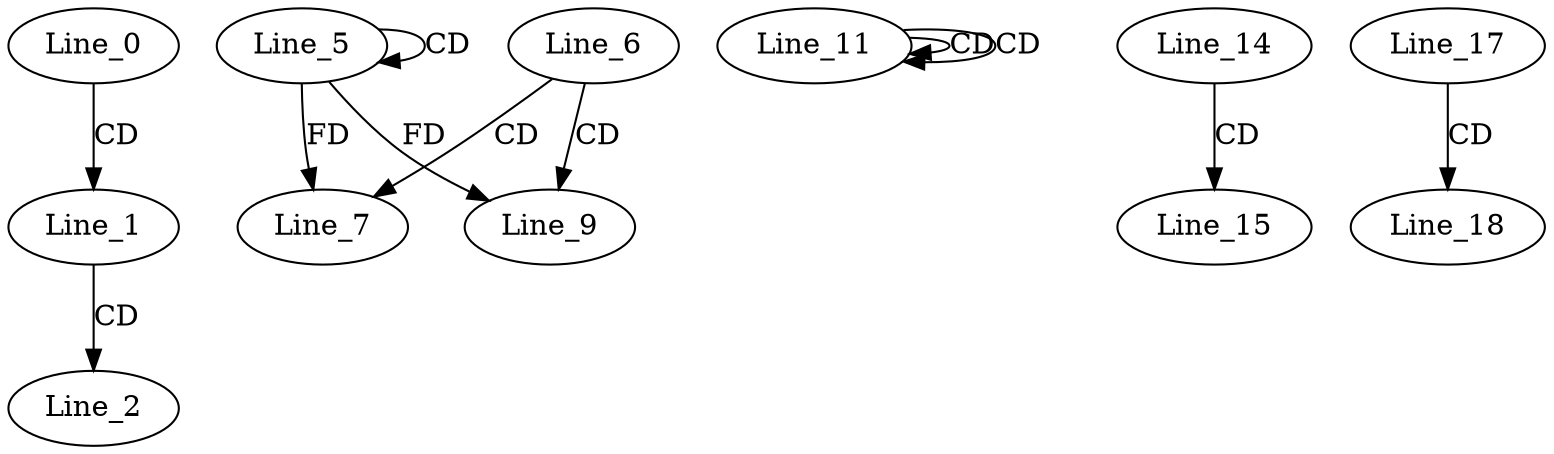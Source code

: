digraph G {
  Line_0;
  Line_1;
  Line_2;
  Line_5;
  Line_5;
  Line_6;
  Line_7;
  Line_9;
  Line_11;
  Line_11;
  Line_11;
  Line_14;
  Line_15;
  Line_17;
  Line_18;
  Line_0 -> Line_1 [ label="CD" ];
  Line_1 -> Line_2 [ label="CD" ];
  Line_5 -> Line_5 [ label="CD" ];
  Line_6 -> Line_7 [ label="CD" ];
  Line_5 -> Line_7 [ label="FD" ];
  Line_6 -> Line_9 [ label="CD" ];
  Line_5 -> Line_9 [ label="FD" ];
  Line_11 -> Line_11 [ label="CD" ];
  Line_11 -> Line_11 [ label="CD" ];
  Line_14 -> Line_15 [ label="CD" ];
  Line_17 -> Line_18 [ label="CD" ];
}
